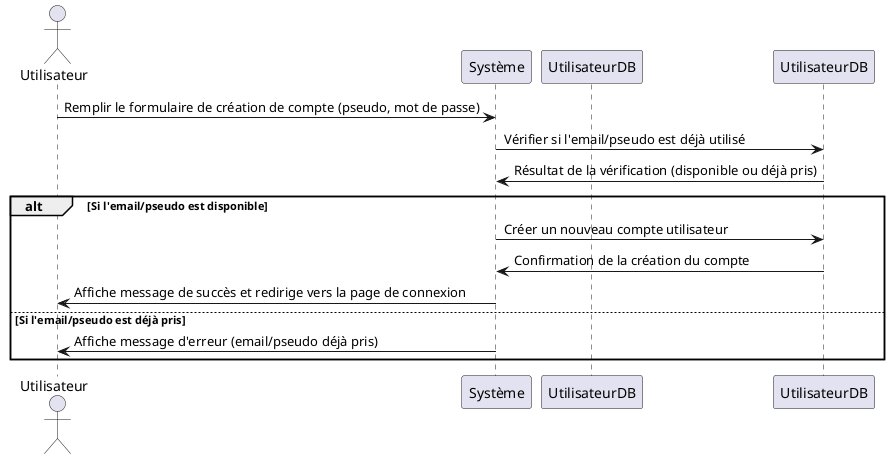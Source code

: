 @startuml
actor Utilisateur
participant "Système" as System
participant UtilisateurDB as DB

Utilisateur -> System : Remplir le formulaire de création de compte (pseudo, mot de passe)
System -> UtilisateurDB : Vérifier si l'email/pseudo est déjà utilisé
UtilisateurDB -> System : Résultat de la vérification (disponible ou déjà pris)
alt Si l'email/pseudo est disponible
    System -> UtilisateurDB : Créer un nouveau compte utilisateur
    UtilisateurDB -> System : Confirmation de la création du compte
    System -> Utilisateur : Affiche message de succès et redirige vers la page de connexion
else Si l'email/pseudo est déjà pris
    System -> Utilisateur : Affiche message d'erreur (email/pseudo déjà pris)
end
@enduml
